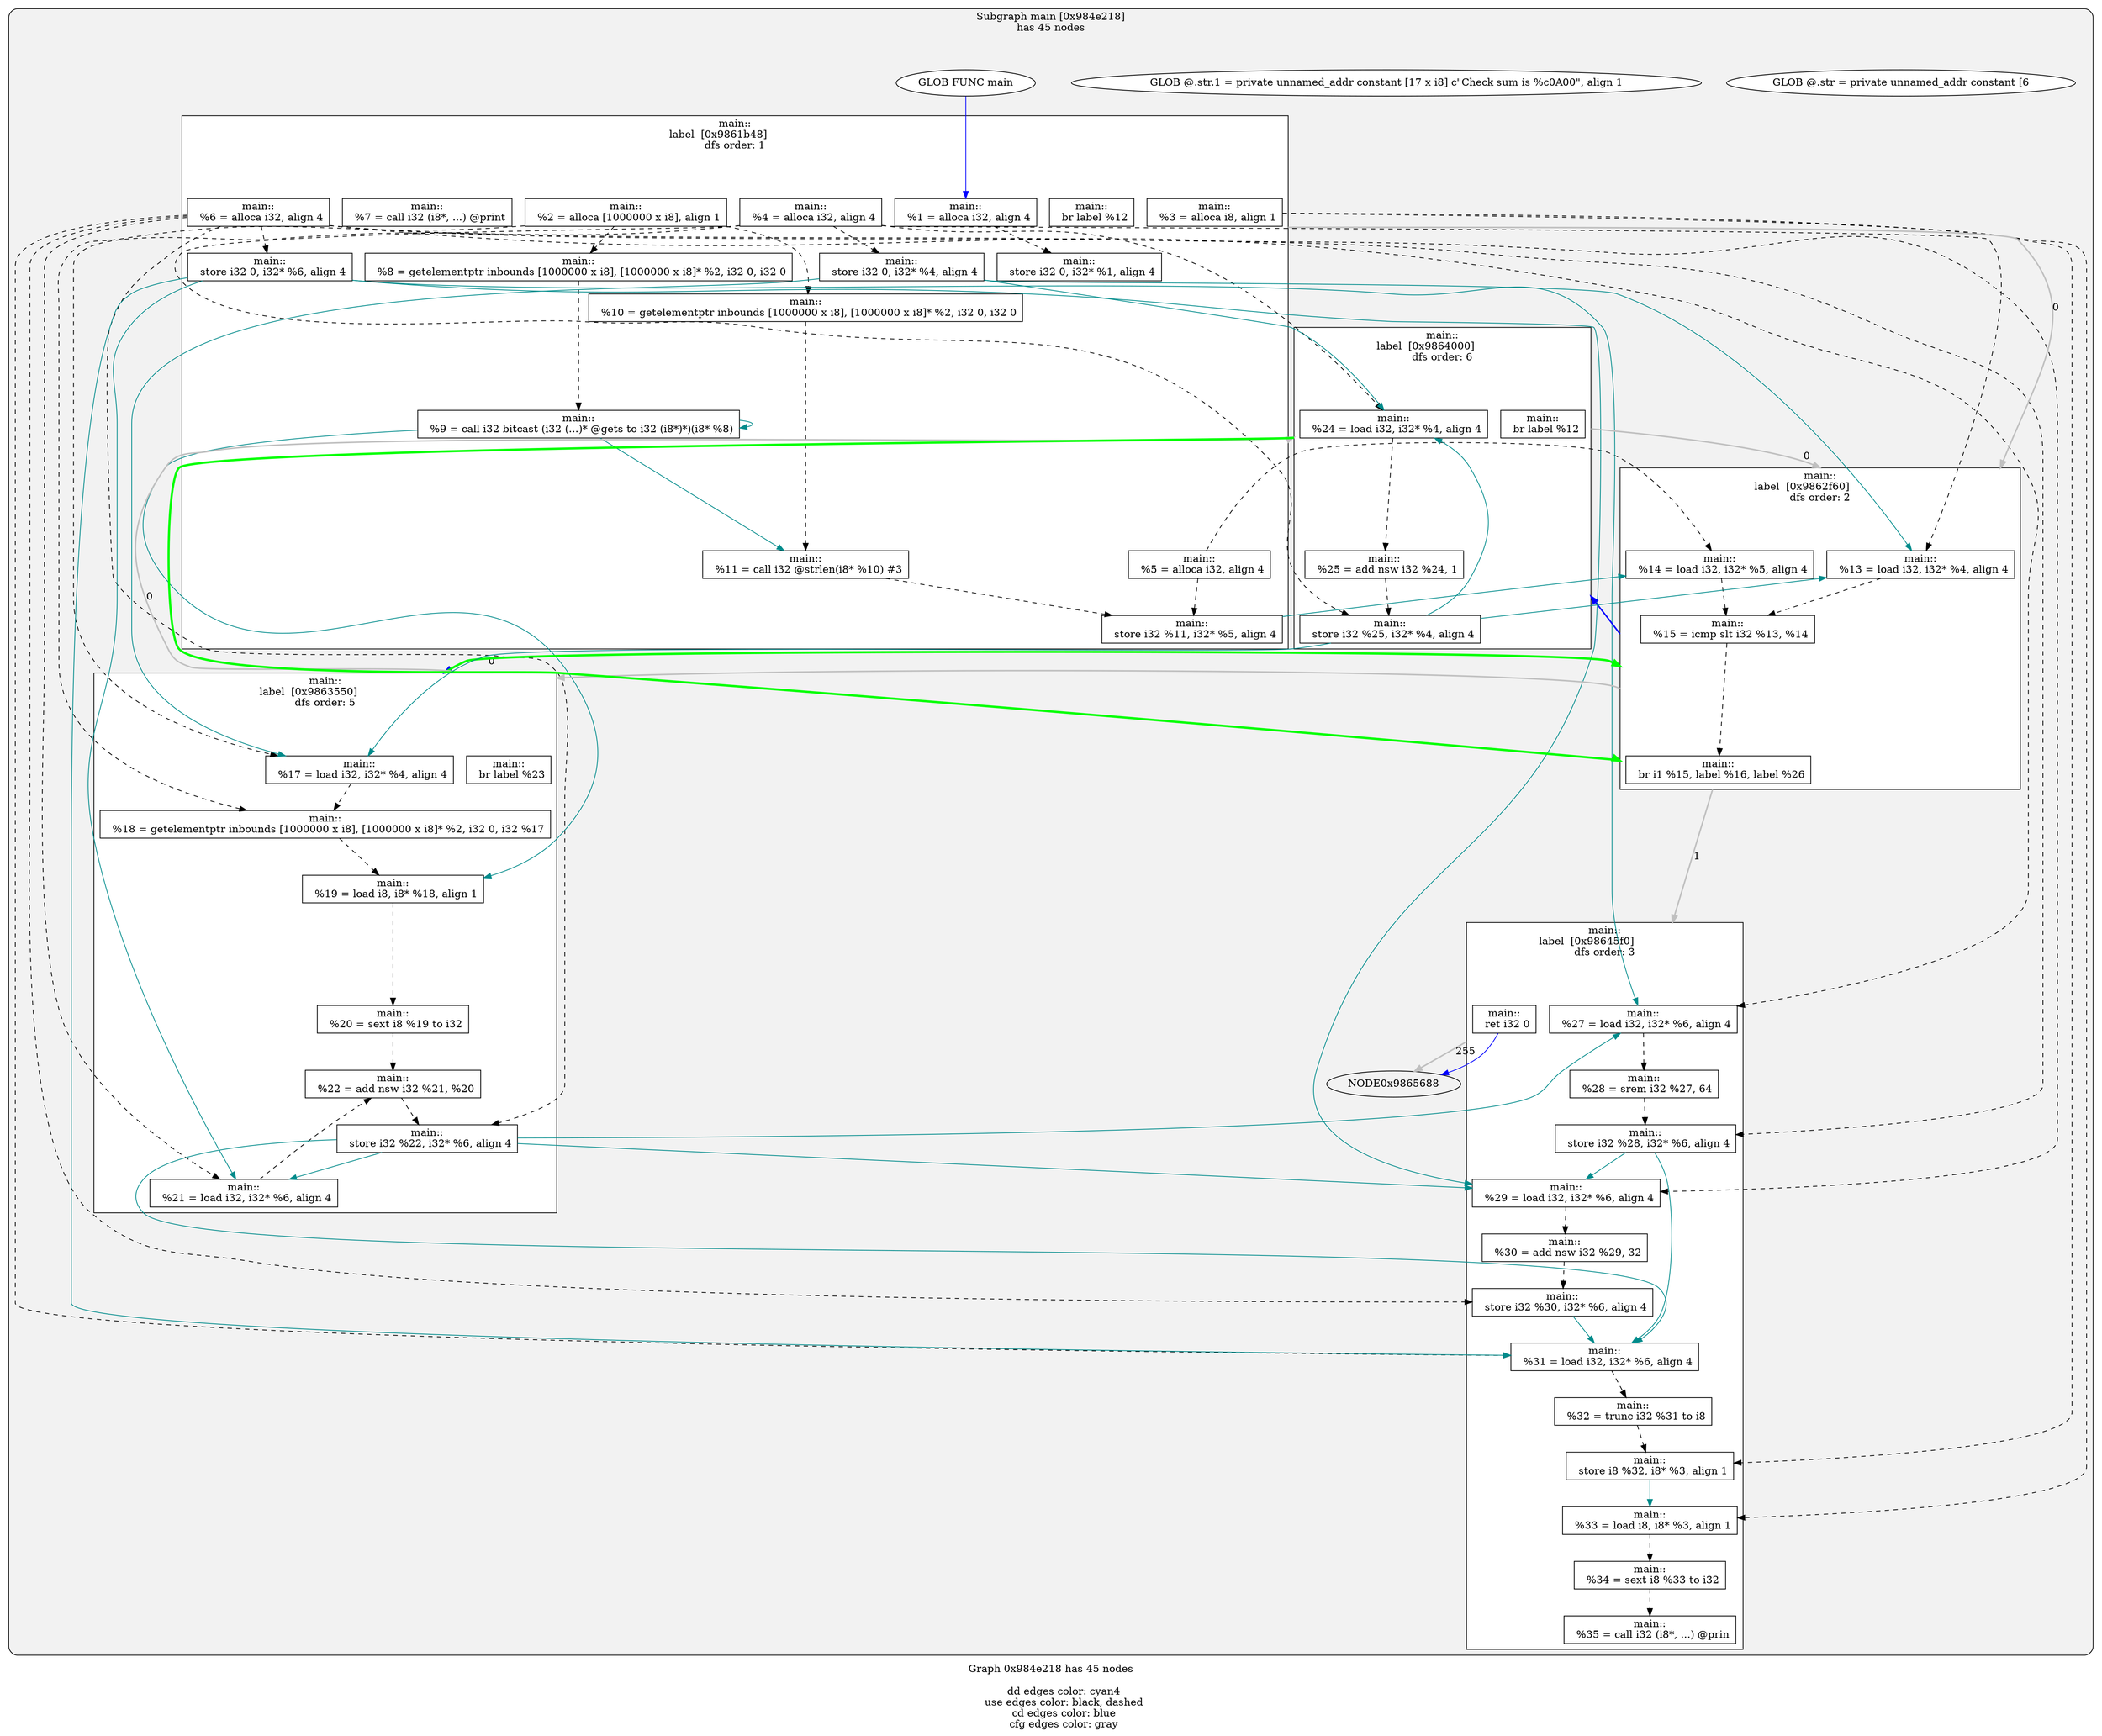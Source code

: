digraph "DependenceGraph" {
	compound=true label="Graph 0x984e218 has 45 nodes\n
	dd edges color: cyan4
	use edges color: black, dashed
	cd edges color: blue
	cfg edges color: gray"

	/* subgraph 0x984e218 nodes */
	subgraph cluster_0x984e218 {
		style="filled, rounded" fillcolor=gray95
		label="Subgraph main [0x984e218]\nhas 45 nodes
"
		/* Basic Block main::
label  [0x9861b48] */
		subgraph cluster_bb_0x9861b48 {
			style=filled fillcolor=white
			label="main::
label  [0x9861b48]		\ndfs order: 1"
			NODE0x9861c58 [shape=rect label="0x9854cc4"]
			NODE0x9861d58 [shape=rect label="0x9850eb4"]
			NODE0x9861e58 [shape=rect label="0x98554a4"]
			NODE0x9861f88 [shape=rect label="0x98554dc"]
			NODE0x98620b8 [shape=rect label="0x9855514"]
			NODE0x98621e8 [shape=rect label="0x985554c"]
			NODE0x9862318 [shape=rect label="0x9855590"]
			NODE0x9862448 [shape=rect label="0x98555d0"]
			NODE0x9862590 [shape=rect label="0x9855624"]
			NODE0x98626c0 [shape=rect label="0x9855668"]
			NODE0x9862808 [shape=rect label="0x98556bc"]
			NODE0x9862938 [shape=rect label="0x9855700"]
			NODE0x9862a80 [shape=rect label="0x9855748"]
			NODE0x9862bb0 [shape=rect label="0x9855788"]
			NODE0x9862ce0 [shape=rect label="0x98557c8"]
			NODE0x9862e10 [shape=rect label="0x98557fc"]
		} /* cluster_bb_0x9861b48 */

		/* Basic Block main::
label  [0x9862f60] */
		subgraph cluster_bb_0x9862f60 {
			style=filled fillcolor=white
			label="main::
label  [0x9862f60]		\ndfs order: 2"
			NODE0x9863070 [shape=rect label="0x985582c"]
			NODE0x98631a0 [shape=rect label="0x9855864"]
			NODE0x98632d0 [shape=rect label="0x98558a8"]
			NODE0x9863400 [shape=rect label="0x98558f4"]
		} /* cluster_bb_0x9862f60 */

		/* Basic Block main::
label  [0x9863550] */
		subgraph cluster_bb_0x9863550 {
			style=filled fillcolor=white
			label="main::
label  [0x9863550]		\ndfs order: 5"
			NODE0x9863660 [shape=rect label="0x9855924"]
			NODE0x9863790 [shape=rect label="0x9855974"]
			NODE0x98638c0 [shape=rect label="0x98559ac"]
			NODE0x98639f0 [shape=rect label="0x9855aec"]
			NODE0x9863b20 [shape=rect label="0x9853eb4"]
			NODE0x9863c50 [shape=rect label="0x9857580"]
			NODE0x9863d80 [shape=rect label="0x9855428"]
			NODE0x9863eb0 [shape=rect label="0x985545c"]
		} /* cluster_bb_0x9863550 */

		/* Basic Block main::
label  [0x9864000] */
		subgraph cluster_bb_0x9864000 {
			style=filled fillcolor=white
			label="main::
label  [0x9864000]		\ndfs order: 6"
			NODE0x9864110 [shape=rect label="0x9854cfc"]
			NODE0x9864240 [shape=rect label="0x9854d40"]
			NODE0x9864370 [shape=rect label="0x9854d80"]
			NODE0x98644a0 [shape=rect label="0x9854db4"]
		} /* cluster_bb_0x9864000 */

		/* Basic Block main::
label  [0x98645f0] */
		subgraph cluster_bb_0x98645f0 {
			style=filled fillcolor=white
			label="main::
label  [0x98645f0]		\ndfs order: 3"
			NODE0x9864700 [shape=rect label="0x9854de4"]
			NODE0x9864830 [shape=rect label="0x9854e28"]
			NODE0x9864960 [shape=rect label="0x9853528"]
			NODE0x9864a90 [shape=rect label="0x985355c"]
			NODE0x9864bc0 [shape=rect label="0x98535a0"]
			NODE0x9864cf0 [shape=rect label="0x98535e0"]
			NODE0x9864e20 [shape=rect label="0x9853614"]
			NODE0x9864f50 [shape=rect label="0x9854e5c"]
			NODE0x9865080 [shape=rect label="0x9853658"]
			NODE0x98651b0 [shape=rect label="0x985368c"]
			NODE0x98652e0 [shape=rect label="0x98536c4"]
			NODE0x9865410 [shape=rect label="0x985370c"]
			NODE0x9865558 [shape=rect label="0x9853744"]
		} /* cluster_bb_0x98645f0 */

	NODE0x9862e10 -> NODE0x9863070 [penwidth=2 label="0"  ltail=cluster_bb_0x9861b48  lhead=cluster_bb_0x9862f60  color="gray"]
	NODE0x9863400 -> NODE0x9863660 [penwidth=2 label="0"  ltail=cluster_bb_0x9862f60  lhead=cluster_bb_0x9863550  color="gray"]
	NODE0x9863400 -> NODE0x9864700 [penwidth=2 label="1"  ltail=cluster_bb_0x9862f60  lhead=cluster_bb_0x98645f0  color="gray"]
	NODE0x9863400 -> NODE0x9863660 [penwidth=2 color=blue  ltail=cluster_bb_0x9862f60  lhead=cluster_bb_0x9863550]
	NODE0x9863400 -> NODE0x9864110 [penwidth=2 color=blue  ltail=cluster_bb_0x9862f60  lhead=cluster_bb_0x9864000]
	NODE0x9863eb0 -> NODE0x9864110 [penwidth=2 label="0"  ltail=cluster_bb_0x9863550  lhead=cluster_bb_0x9864000  color="gray"]
	/* post-dominance frontiers */
NODE0x9863660 -> NODE0x9863400 [penwidth=3 color=green  ltail=cluster_bb_0x9863550  lhead=cluster_bb_0x9862f60 constraint=false]
	NODE0x98644a0 -> NODE0x9863070 [penwidth=2 label="0"  ltail=cluster_bb_0x9864000  lhead=cluster_bb_0x9862f60  color="gray"]
	/* post-dominance frontiers */
NODE0x9864110 -> NODE0x9863400 [penwidth=3 color=green  ltail=cluster_bb_0x9864000  lhead=cluster_bb_0x9862f60 constraint=false]
	NODE0x9865558 -> NODE0x9865688 [penwidth=2 label="255"  ltail=cluster_bb_0x98645f0  lhead=cluster_bb_0x9865788  color="gray"]
		NODE0x9861d58 [label="main::
  %2 = alloca [1000000 x i8], align 1" style=filled fillcolor=white]
		/* -- node 0x9850eb4
		 * ------------------------------------------- */
		/* DD edges */
		/* USE edges */
		NODE0x9861d58 -> NODE0x9862590 [color="black" rank=max style="dashed"]
		NODE0x9861d58 -> NODE0x9862808 [color="black" rank=max style="dashed"]
		NODE0x9861d58 -> NODE0x9863790 [color="black" rank=max style="dashed"]
		/* CD edges */
		/* ID edges */
		NODE0x9864960 [label="main::
  store i32 %28, i32* %6, align 4" style=filled fillcolor=white]
		/* -- node 0x9853528
		 * ------------------------------------------- */
		/* DD edges */
		NODE0x9864960 -> NODE0x9864a90 [color="cyan4" rank=max]
		NODE0x9864960 -> NODE0x9864e20 [color="cyan4" rank=max]
		/* USE edges */
		/* CD edges */
		/* ID edges */
		NODE0x9864a90 [label="main::
  %29 = load i32, i32* %6, align 4" style=filled fillcolor=white]
		/* -- node 0x985355c
		 * ------------------------------------------- */
		/* DD edges */
		/* USE edges */
		NODE0x9864a90 -> NODE0x9864bc0 [color="black" rank=max style="dashed"]
		/* CD edges */
		/* ID edges */
		NODE0x9864bc0 [label="main::
  %30 = add nsw i32 %29, 32" style=filled fillcolor=white]
		/* -- node 0x98535a0
		 * ------------------------------------------- */
		/* DD edges */
		/* USE edges */
		NODE0x9864bc0 -> NODE0x9864cf0 [color="black" rank=max style="dashed"]
		/* CD edges */
		/* ID edges */
		NODE0x9864cf0 [label="main::
  store i32 %30, i32* %6, align 4" style=filled fillcolor=white]
		/* -- node 0x98535e0
		 * ------------------------------------------- */
		/* DD edges */
		NODE0x9864cf0 -> NODE0x9864e20 [color="cyan4" rank=max]
		/* USE edges */
		/* CD edges */
		/* ID edges */
		NODE0x9864e20 [label="main::
  %31 = load i32, i32* %6, align 4" style=filled fillcolor=white]
		/* -- node 0x9853614
		 * ------------------------------------------- */
		/* DD edges */
		/* USE edges */
		NODE0x9864e20 -> NODE0x9864f50 [color="black" rank=max style="dashed"]
		/* CD edges */
		/* ID edges */
		NODE0x9865080 [label="main::
  store i8 %32, i8* %3, align 1" style=filled fillcolor=white]
		/* -- node 0x9853658
		 * ------------------------------------------- */
		/* DD edges */
		NODE0x9865080 -> NODE0x98651b0 [color="cyan4" rank=max]
		/* USE edges */
		/* CD edges */
		/* ID edges */
		NODE0x98651b0 [label="main::
  %33 = load i8, i8* %3, align 1" style=filled fillcolor=white]
		/* -- node 0x985368c
		 * ------------------------------------------- */
		/* DD edges */
		/* USE edges */
		NODE0x98651b0 -> NODE0x98652e0 [color="black" rank=max style="dashed"]
		/* CD edges */
		/* ID edges */
		NODE0x98652e0 [label="main::
  %34 = sext i8 %33 to i32" style=filled fillcolor=white]
		/* -- node 0x98536c4
		 * ------------------------------------------- */
		/* DD edges */
		/* USE edges */
		NODE0x98652e0 -> NODE0x9865410 [color="black" rank=max style="dashed"]
		/* CD edges */
		/* ID edges */
		NODE0x9865410 [label="main::
  %35 = call i32 (i8*, ...) @prin" style=filled fillcolor=white]
		/* -- node 0x985370c
		 * ------------------------------------------- */
		/* DD edges */
		/* USE edges */
		/* CD edges */
		/* ID edges */
		NODE0x9865558 [label="main::
  ret i32 0" style=filled fillcolor=white]
		/* -- node 0x9853744
		 * ------------------------------------------- */
		/* DD edges */
		/* USE edges */
		/* CD edges */
		NODE0x9865558 -> NODE0x9865688 [color="blue"]
		/* ID edges */
		NODE0x9863b20 [label="main::
  %21 = load i32, i32* %6, align 4" style=filled fillcolor=white]
		/* -- node 0x9853eb4
		 * ------------------------------------------- */
		/* DD edges */
		/* USE edges */
		NODE0x9863b20 -> NODE0x9863c50 [color="black" rank=max style="dashed"]
		/* CD edges */
		/* ID edges */
		NODE0x9861c58 [label="main::
  %1 = alloca i32, align 4" style=filled fillcolor=white]
		/* -- node 0x9854cc4
		 * ------------------------------------------- */
		/* DD edges */
		/* USE edges */
		NODE0x9861c58 -> NODE0x9862318 [color="black" rank=max style="dashed"]
		/* CD edges */
		/* ID edges */
		NODE0x9864110 [label="main::
  %24 = load i32, i32* %4, align 4" style=filled fillcolor=white]
		/* -- node 0x9854cfc
		 * ------------------------------------------- */
		/* DD edges */
		/* USE edges */
		NODE0x9864110 -> NODE0x9864240 [color="black" rank=max style="dashed"]
		/* CD edges */
		/* ID edges */
		NODE0x9864240 [label="main::
  %25 = add nsw i32 %24, 1" style=filled fillcolor=white]
		/* -- node 0x9854d40
		 * ------------------------------------------- */
		/* DD edges */
		/* USE edges */
		NODE0x9864240 -> NODE0x9864370 [color="black" rank=max style="dashed"]
		/* CD edges */
		/* ID edges */
		NODE0x9864370 [label="main::
  store i32 %25, i32* %4, align 4" style=filled fillcolor=white]
		/* -- node 0x9854d80
		 * ------------------------------------------- */
		/* DD edges */
		NODE0x9864370 -> NODE0x9863070 [color="cyan4" rank=max]
		NODE0x9864370 -> NODE0x9863660 [color="cyan4" rank=max]
		NODE0x9864370 -> NODE0x9864110 [color="cyan4" rank=max]
		/* USE edges */
		/* CD edges */
		/* ID edges */
		NODE0x98644a0 [label="main::
  br label %12" style=filled fillcolor=white]
		/* -- node 0x9854db4
		 * ------------------------------------------- */
		/* DD edges */
		/* USE edges */
		/* CD edges */
		/* ID edges */
		NODE0x9864700 [label="main::
  %27 = load i32, i32* %6, align 4" style=filled fillcolor=white]
		/* -- node 0x9854de4
		 * ------------------------------------------- */
		/* DD edges */
		/* USE edges */
		NODE0x9864700 -> NODE0x9864830 [color="black" rank=max style="dashed"]
		/* CD edges */
		/* ID edges */
		NODE0x9864830 [label="main::
  %28 = srem i32 %27, 64" style=filled fillcolor=white]
		/* -- node 0x9854e28
		 * ------------------------------------------- */
		/* DD edges */
		/* USE edges */
		NODE0x9864830 -> NODE0x9864960 [color="black" rank=max style="dashed"]
		/* CD edges */
		/* ID edges */
		NODE0x9864f50 [label="main::
  %32 = trunc i32 %31 to i8" style=filled fillcolor=white]
		/* -- node 0x9854e5c
		 * ------------------------------------------- */
		/* DD edges */
		/* USE edges */
		NODE0x9864f50 -> NODE0x9865080 [color="black" rank=max style="dashed"]
		/* CD edges */
		/* ID edges */
		NODE0x9863d80 [label="main::
  store i32 %22, i32* %6, align 4" style=filled fillcolor=white]
		/* -- node 0x9855428
		 * ------------------------------------------- */
		/* DD edges */
		NODE0x9863d80 -> NODE0x9863b20 [color="cyan4" rank=max]
		NODE0x9863d80 -> NODE0x9864700 [color="cyan4" rank=max]
		NODE0x9863d80 -> NODE0x9864a90 [color="cyan4" rank=max]
		NODE0x9863d80 -> NODE0x9864e20 [color="cyan4" rank=max]
		/* USE edges */
		/* CD edges */
		/* ID edges */
		NODE0x9863eb0 [label="main::
  br label %23" style=filled fillcolor=white]
		/* -- node 0x985545c
		 * ------------------------------------------- */
		/* DD edges */
		/* USE edges */
		/* CD edges */
		/* ID edges */
		NODE0x9861e58 [label="main::
  %3 = alloca i8, align 1" style=filled fillcolor=white]
		/* -- node 0x98554a4
		 * ------------------------------------------- */
		/* DD edges */
		/* USE edges */
		NODE0x9861e58 -> NODE0x9865080 [color="black" rank=max style="dashed"]
		NODE0x9861e58 -> NODE0x98651b0 [color="black" rank=max style="dashed"]
		/* CD edges */
		/* ID edges */
		NODE0x9861f88 [label="main::
  %4 = alloca i32, align 4" style=filled fillcolor=white]
		/* -- node 0x98554dc
		 * ------------------------------------------- */
		/* DD edges */
		/* USE edges */
		NODE0x9861f88 -> NODE0x9862ce0 [color="black" rank=max style="dashed"]
		NODE0x9861f88 -> NODE0x9863070 [color="black" rank=max style="dashed"]
		NODE0x9861f88 -> NODE0x9863660 [color="black" rank=max style="dashed"]
		NODE0x9861f88 -> NODE0x9864110 [color="black" rank=max style="dashed"]
		NODE0x9861f88 -> NODE0x9864370 [color="black" rank=max style="dashed"]
		/* CD edges */
		/* ID edges */
		NODE0x98620b8 [label="main::
  %5 = alloca i32, align 4" style=filled fillcolor=white]
		/* -- node 0x9855514
		 * ------------------------------------------- */
		/* DD edges */
		/* USE edges */
		NODE0x98620b8 -> NODE0x9862a80 [color="black" rank=max style="dashed"]
		NODE0x98620b8 -> NODE0x98631a0 [color="black" rank=max style="dashed"]
		/* CD edges */
		/* ID edges */
		NODE0x98621e8 [label="main::
  %6 = alloca i32, align 4" style=filled fillcolor=white]
		/* -- node 0x985554c
		 * ------------------------------------------- */
		/* DD edges */
		/* USE edges */
		NODE0x98621e8 -> NODE0x9862bb0 [color="black" rank=max style="dashed"]
		NODE0x98621e8 -> NODE0x9863b20 [color="black" rank=max style="dashed"]
		NODE0x98621e8 -> NODE0x9863d80 [color="black" rank=max style="dashed"]
		NODE0x98621e8 -> NODE0x9864700 [color="black" rank=max style="dashed"]
		NODE0x98621e8 -> NODE0x9864960 [color="black" rank=max style="dashed"]
		NODE0x98621e8 -> NODE0x9864a90 [color="black" rank=max style="dashed"]
		NODE0x98621e8 -> NODE0x9864cf0 [color="black" rank=max style="dashed"]
		NODE0x98621e8 -> NODE0x9864e20 [color="black" rank=max style="dashed"]
		/* CD edges */
		/* ID edges */
		NODE0x9862318 [label="main::
  store i32 0, i32* %1, align 4" style=filled fillcolor=white]
		/* -- node 0x9855590
		 * ------------------------------------------- */
		/* DD edges */
		/* USE edges */
		/* CD edges */
		/* ID edges */
		NODE0x9862448 [label="main::
  %7 = call i32 (i8*, ...) @print" style=filled fillcolor=white]
		/* -- node 0x98555d0
		 * ------------------------------------------- */
		/* DD edges */
		/* USE edges */
		/* CD edges */
		/* ID edges */
		NODE0x9862590 [label="main::
  %8 = getelementptr inbounds [1000000 x i8], [1000000 x i8]* %2, i32 0, i32 0" style=filled fillcolor=white]
		/* -- node 0x9855624
		 * ------------------------------------------- */
		/* DD edges */
		/* USE edges */
		NODE0x9862590 -> NODE0x98626c0 [color="black" rank=max style="dashed"]
		/* CD edges */
		/* ID edges */
		NODE0x98626c0 [label="main::
  %9 = call i32 bitcast (i32 (...)* @gets to i32 (i8*)*)(i8* %8)" style=filled fillcolor=white]
		/* -- node 0x9855668
		 * ------------------------------------------- */
		/* DD edges */
		NODE0x98626c0 -> NODE0x98626c0 [color="cyan4" rank=max]
		NODE0x98626c0 -> NODE0x9862938 [color="cyan4" rank=max]
		NODE0x98626c0 -> NODE0x98638c0 [color="cyan4" rank=max]
		/* USE edges */
		/* CD edges */
		/* ID edges */
		NODE0x9862808 [label="main::
  %10 = getelementptr inbounds [1000000 x i8], [1000000 x i8]* %2, i32 0, i32 0" style=filled fillcolor=white]
		/* -- node 0x98556bc
		 * ------------------------------------------- */
		/* DD edges */
		/* USE edges */
		NODE0x9862808 -> NODE0x9862938 [color="black" rank=max style="dashed"]
		/* CD edges */
		/* ID edges */
		NODE0x9862938 [label="main::
  %11 = call i32 @strlen(i8* %10) #3" style=filled fillcolor=white]
		/* -- node 0x9855700
		 * ------------------------------------------- */
		/* DD edges */
		/* USE edges */
		NODE0x9862938 -> NODE0x9862a80 [color="black" rank=max style="dashed"]
		/* CD edges */
		/* ID edges */
		NODE0x9862a80 [label="main::
  store i32 %11, i32* %5, align 4" style=filled fillcolor=white]
		/* -- node 0x9855748
		 * ------------------------------------------- */
		/* DD edges */
		NODE0x9862a80 -> NODE0x98631a0 [color="cyan4" rank=max]
		/* USE edges */
		/* CD edges */
		/* ID edges */
		NODE0x9862bb0 [label="main::
  store i32 0, i32* %6, align 4" style=filled fillcolor=white]
		/* -- node 0x9855788
		 * ------------------------------------------- */
		/* DD edges */
		NODE0x9862bb0 -> NODE0x9863b20 [color="cyan4" rank=max]
		NODE0x9862bb0 -> NODE0x9864700 [color="cyan4" rank=max]
		NODE0x9862bb0 -> NODE0x9864a90 [color="cyan4" rank=max]
		NODE0x9862bb0 -> NODE0x9864e20 [color="cyan4" rank=max]
		/* USE edges */
		/* CD edges */
		/* ID edges */
		NODE0x9862ce0 [label="main::
  store i32 0, i32* %4, align 4" style=filled fillcolor=white]
		/* -- node 0x98557c8
		 * ------------------------------------------- */
		/* DD edges */
		NODE0x9862ce0 -> NODE0x9863070 [color="cyan4" rank=max]
		NODE0x9862ce0 -> NODE0x9863660 [color="cyan4" rank=max]
		NODE0x9862ce0 -> NODE0x9864110 [color="cyan4" rank=max]
		/* USE edges */
		/* CD edges */
		/* ID edges */
		NODE0x9862e10 [label="main::
  br label %12" style=filled fillcolor=white]
		/* -- node 0x98557fc
		 * ------------------------------------------- */
		/* DD edges */
		/* USE edges */
		/* CD edges */
		/* ID edges */
		NODE0x9863070 [label="main::
  %13 = load i32, i32* %4, align 4" style=filled fillcolor=white]
		/* -- node 0x985582c
		 * ------------------------------------------- */
		/* DD edges */
		/* USE edges */
		NODE0x9863070 -> NODE0x98632d0 [color="black" rank=max style="dashed"]
		/* CD edges */
		/* ID edges */
		NODE0x98631a0 [label="main::
  %14 = load i32, i32* %5, align 4" style=filled fillcolor=white]
		/* -- node 0x9855864
		 * ------------------------------------------- */
		/* DD edges */
		/* USE edges */
		NODE0x98631a0 -> NODE0x98632d0 [color="black" rank=max style="dashed"]
		/* CD edges */
		/* ID edges */
		NODE0x98632d0 [label="main::
  %15 = icmp slt i32 %13, %14" style=filled fillcolor=white]
		/* -- node 0x98558a8
		 * ------------------------------------------- */
		/* DD edges */
		/* USE edges */
		NODE0x98632d0 -> NODE0x9863400 [color="black" rank=max style="dashed"]
		/* CD edges */
		/* ID edges */
		NODE0x9863400 [label="main::
  br i1 %15, label %16, label %26" style=filled fillcolor=white]
		/* -- node 0x98558f4
		 * ------------------------------------------- */
		/* DD edges */
		/* USE edges */
		/* CD edges */
		/* ID edges */
		NODE0x9863660 [label="main::
  %17 = load i32, i32* %4, align 4" style=filled fillcolor=white]
		/* -- node 0x9855924
		 * ------------------------------------------- */
		/* DD edges */
		/* USE edges */
		NODE0x9863660 -> NODE0x9863790 [color="black" rank=max style="dashed"]
		/* CD edges */
		/* ID edges */
		NODE0x9863790 [label="main::
  %18 = getelementptr inbounds [1000000 x i8], [1000000 x i8]* %2, i32 0, i32 %17" style=filled fillcolor=white]
		/* -- node 0x9855974
		 * ------------------------------------------- */
		/* DD edges */
		/* USE edges */
		NODE0x9863790 -> NODE0x98638c0 [color="black" rank=max style="dashed"]
		/* CD edges */
		/* ID edges */
		NODE0x98638c0 [label="main::
  %19 = load i8, i8* %18, align 1" style=filled fillcolor=white]
		/* -- node 0x98559ac
		 * ------------------------------------------- */
		/* DD edges */
		/* USE edges */
		NODE0x98638c0 -> NODE0x98639f0 [color="black" rank=max style="dashed"]
		/* CD edges */
		/* ID edges */
		NODE0x98639f0 [label="main::
  %20 = sext i8 %19 to i32" style=filled fillcolor=white]
		/* -- node 0x9855aec
		 * ------------------------------------------- */
		/* DD edges */
		/* USE edges */
		NODE0x98639f0 -> NODE0x9863c50 [color="black" rank=max style="dashed"]
		/* CD edges */
		/* ID edges */
		NODE0x9863c50 [label="main::
  %22 = add nsw i32 %21, %20" style=filled fillcolor=white]
		/* -- node 0x9857580
		 * ------------------------------------------- */
		/* DD edges */
		/* USE edges */
		NODE0x9863c50 -> NODE0x9863d80 [color="black" rank=max style="dashed"]
		/* CD edges */
		/* ID edges */
		NODE0x9861848 [label="GLOB @.str = private unnamed_addr constant [6" style=filled fillcolor=white]
		/* -- node 0x9850dd4
		 * ------------------------------------------- */
		/* DD edges */
		/* USE edges */
		/* CD edges */
		/* ID edges */
		NODE0x9861948 [label="GLOB @.str.1 = private unnamed_addr constant [17 x i8] c\"Check sum is %c\0A\00\", align 1" style=filled fillcolor=white]
		/* -- node 0x9850e34
		 * ------------------------------------------- */
		/* DD edges */
		/* USE edges */
		/* CD edges */
		/* ID edges */
		NODE0x9861a48 [label="GLOB FUNC main" style=filled fillcolor=white]
		/* -- node 0x9853e3c
		 * ------------------------------------------- */
		/* DD edges */
		/* USE edges */
		/* CD edges */
		NODE0x9861a48 -> NODE0x9861c58 [color="blue"]
		/* ID edges */
	}
}
